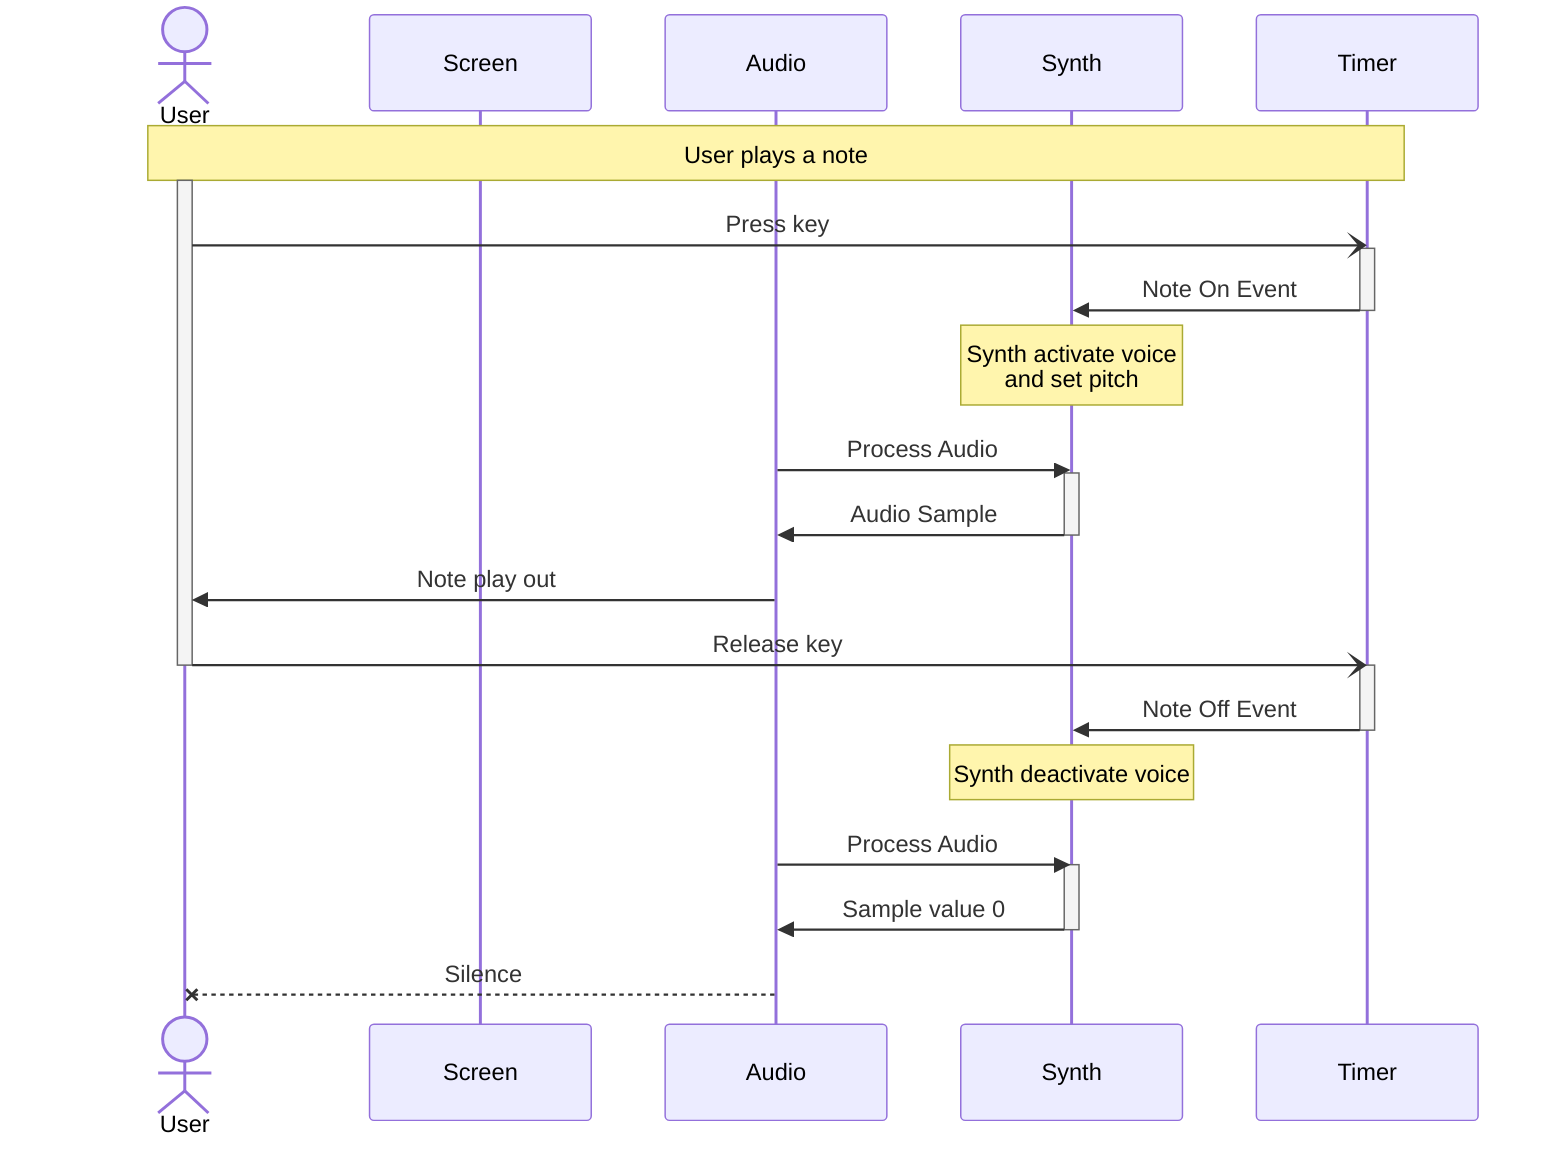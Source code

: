 sequenceDiagram
    actor User
    participant Screen
    participant Audio
    participant Synth
    participant Timer

    Note over User, Timer: User plays a note
    activate User
    User -) Timer: Press key
    activate Timer
    Timer ->> Synth: Note On Event
    deactivate Timer
    note over Synth: Synth activate voice<br/>and set pitch

    Audio ->> Synth: Process Audio
    activate Synth
    Synth ->> Audio: Audio Sample
    deactivate Synth
    Audio ->> User: Note play out

    User -) Timer: Release key
    deactivate User
    activate Timer
    Timer ->> Synth: Note Off Event
    deactivate Timer
    note over Synth: Synth deactivate voice

    Audio ->> Synth: Process Audio
    activate Synth
    Synth ->> Audio: Sample value 0
    deactivate Synth
    Audio --x User: Silence